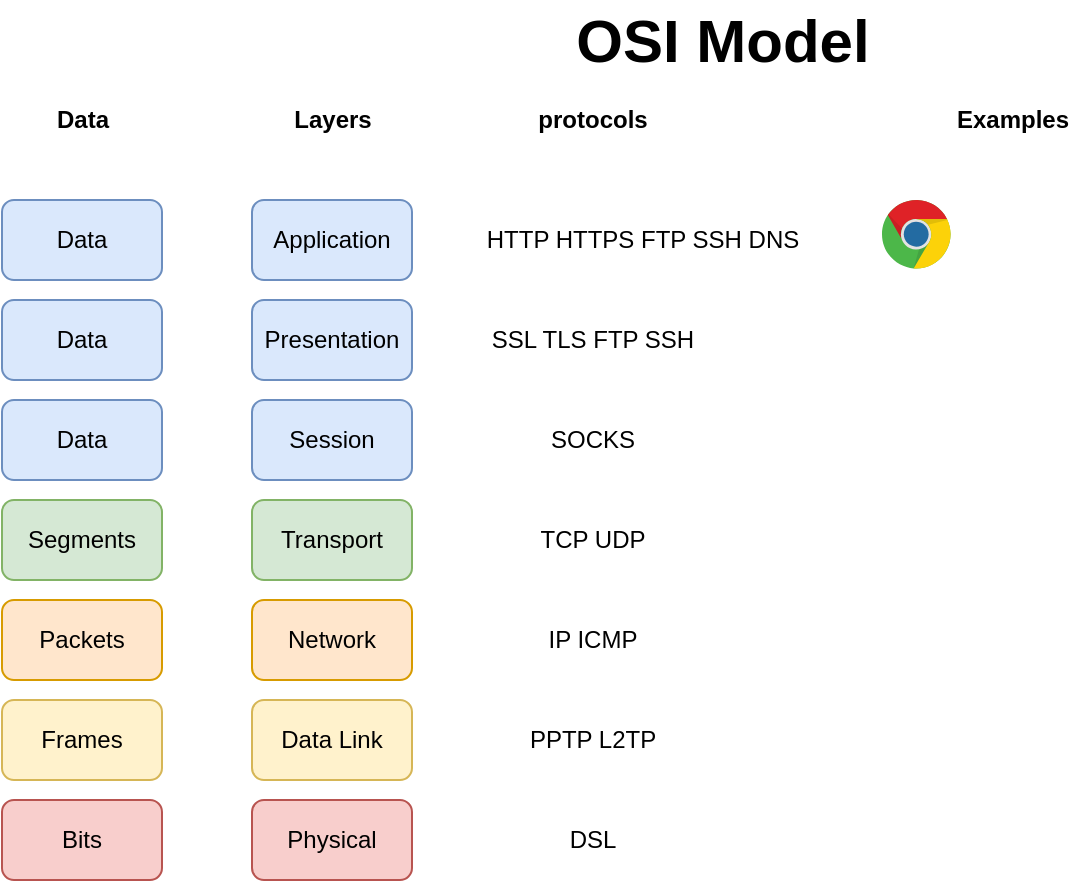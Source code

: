 <mxfile version="14.7.3" type="github" pages="3">
  <diagram id="UkxiJdt2NRUedwLi81Pg" name="OSI Model">
    <mxGraphModel dx="778" dy="656" grid="1" gridSize="10" guides="1" tooltips="1" connect="1" arrows="1" fold="1" page="1" pageScale="1" pageWidth="1169" pageHeight="827" math="0" shadow="0">
      <root>
        <mxCell id="0" />
        <mxCell id="1" parent="0" />
        <mxCell id="5qPlOilD5NjzbFHRHYGb-1" value="Application" style="rounded=1;whiteSpace=wrap;html=1;fillColor=#dae8fc;strokeColor=#6c8ebf;" vertex="1" parent="1">
          <mxGeometry x="165" y="200" width="80" height="40" as="geometry" />
        </mxCell>
        <mxCell id="5qPlOilD5NjzbFHRHYGb-2" value="OSI Model" style="text;html=1;align=center;verticalAlign=middle;resizable=0;points=[];autosize=1;strokeColor=none;fontStyle=1;fontSize=30;" vertex="1" parent="1">
          <mxGeometry x="320" y="100" width="160" height="40" as="geometry" />
        </mxCell>
        <mxCell id="5qPlOilD5NjzbFHRHYGb-4" value="Presentation" style="rounded=1;whiteSpace=wrap;html=1;fillColor=#dae8fc;strokeColor=#6c8ebf;" vertex="1" parent="1">
          <mxGeometry x="165" y="250" width="80" height="40" as="geometry" />
        </mxCell>
        <mxCell id="5qPlOilD5NjzbFHRHYGb-5" value="Session" style="rounded=1;whiteSpace=wrap;html=1;fillColor=#dae8fc;strokeColor=#6c8ebf;" vertex="1" parent="1">
          <mxGeometry x="165" y="300" width="80" height="40" as="geometry" />
        </mxCell>
        <mxCell id="5qPlOilD5NjzbFHRHYGb-6" value="Transport" style="rounded=1;whiteSpace=wrap;html=1;fillColor=#d5e8d4;strokeColor=#82b366;" vertex="1" parent="1">
          <mxGeometry x="165" y="350" width="80" height="40" as="geometry" />
        </mxCell>
        <mxCell id="5qPlOilD5NjzbFHRHYGb-11" value="Layers" style="text;html=1;align=center;verticalAlign=middle;resizable=0;points=[];autosize=1;strokeColor=none;fontStyle=1" vertex="1" parent="1">
          <mxGeometry x="180" y="150" width="50" height="20" as="geometry" />
        </mxCell>
        <mxCell id="5qPlOilD5NjzbFHRHYGb-12" value="protocols" style="text;html=1;align=center;verticalAlign=middle;resizable=0;points=[];autosize=1;strokeColor=none;fontStyle=1" vertex="1" parent="1">
          <mxGeometry x="300" y="150" width="70" height="20" as="geometry" />
        </mxCell>
        <mxCell id="xBwSew2uJr8vD8J762Kp-2" value="Network" style="rounded=1;whiteSpace=wrap;html=1;fillColor=#ffe6cc;strokeColor=#d79b00;" vertex="1" parent="1">
          <mxGeometry x="165" y="400" width="80" height="40" as="geometry" />
        </mxCell>
        <mxCell id="xBwSew2uJr8vD8J762Kp-3" value="Data Link" style="rounded=1;whiteSpace=wrap;html=1;fillColor=#fff2cc;strokeColor=#d6b656;" vertex="1" parent="1">
          <mxGeometry x="165" y="450" width="80" height="40" as="geometry" />
        </mxCell>
        <mxCell id="xBwSew2uJr8vD8J762Kp-4" value="Physical" style="rounded=1;whiteSpace=wrap;html=1;fillColor=#f8cecc;strokeColor=#b85450;" vertex="1" parent="1">
          <mxGeometry x="165" y="500" width="80" height="40" as="geometry" />
        </mxCell>
        <mxCell id="9LNiIG7rBEWkjeyOaXjr-3" value="HTTP HTTPS FTP SSH DNS" style="text;html=1;align=center;verticalAlign=middle;resizable=0;points=[];autosize=1;strokeColor=none;fontStyle=0" vertex="1" parent="1">
          <mxGeometry x="275" y="210" width="170" height="20" as="geometry" />
        </mxCell>
        <mxCell id="9LNiIG7rBEWkjeyOaXjr-4" value="SSL TLS FTP SSH" style="text;html=1;align=center;verticalAlign=middle;resizable=0;points=[];autosize=1;strokeColor=none;fontStyle=0" vertex="1" parent="1">
          <mxGeometry x="275" y="260" width="120" height="20" as="geometry" />
        </mxCell>
        <mxCell id="9LNiIG7rBEWkjeyOaXjr-5" value="TCP UDP" style="text;html=1;align=center;verticalAlign=middle;resizable=0;points=[];autosize=1;strokeColor=none;fontStyle=0" vertex="1" parent="1">
          <mxGeometry x="300" y="360" width="70" height="20" as="geometry" />
        </mxCell>
        <mxCell id="9LNiIG7rBEWkjeyOaXjr-6" value="IP ICMP" style="text;html=1;align=center;verticalAlign=middle;resizable=0;points=[];autosize=1;strokeColor=none;fontStyle=0" vertex="1" parent="1">
          <mxGeometry x="305" y="410" width="60" height="20" as="geometry" />
        </mxCell>
        <mxCell id="9LNiIG7rBEWkjeyOaXjr-7" value="PPTP L2TP" style="text;html=1;align=center;verticalAlign=middle;resizable=0;points=[];autosize=1;strokeColor=none;fontStyle=0" vertex="1" parent="1">
          <mxGeometry x="295" y="460" width="80" height="20" as="geometry" />
        </mxCell>
        <mxCell id="S5NC5MFzi6fvD86x6c-8-2" value="SOCKS" style="text;html=1;align=center;verticalAlign=middle;resizable=0;points=[];autosize=1;strokeColor=none;fontStyle=0" vertex="1" parent="1">
          <mxGeometry x="305" y="310" width="60" height="20" as="geometry" />
        </mxCell>
        <mxCell id="S5NC5MFzi6fvD86x6c-8-3" value="DSL" style="text;html=1;align=center;verticalAlign=middle;resizable=0;points=[];autosize=1;strokeColor=none;fontStyle=0" vertex="1" parent="1">
          <mxGeometry x="315" y="510" width="40" height="20" as="geometry" />
        </mxCell>
        <mxCell id="S5NC5MFzi6fvD86x6c-8-4" value="Data" style="text;html=1;align=center;verticalAlign=middle;resizable=0;points=[];autosize=1;strokeColor=none;fontStyle=1" vertex="1" parent="1">
          <mxGeometry x="60" y="150" width="40" height="20" as="geometry" />
        </mxCell>
        <mxCell id="S5NC5MFzi6fvD86x6c-8-6" value="Data" style="rounded=1;whiteSpace=wrap;html=1;fillColor=#dae8fc;strokeColor=#6c8ebf;" vertex="1" parent="1">
          <mxGeometry x="40" y="200" width="80" height="40" as="geometry" />
        </mxCell>
        <mxCell id="S5NC5MFzi6fvD86x6c-8-7" value="Data" style="rounded=1;whiteSpace=wrap;html=1;fillColor=#dae8fc;strokeColor=#6c8ebf;" vertex="1" parent="1">
          <mxGeometry x="40" y="250" width="80" height="40" as="geometry" />
        </mxCell>
        <mxCell id="S5NC5MFzi6fvD86x6c-8-8" value="Data" style="rounded=1;whiteSpace=wrap;html=1;fillColor=#dae8fc;strokeColor=#6c8ebf;" vertex="1" parent="1">
          <mxGeometry x="40" y="300" width="80" height="40" as="geometry" />
        </mxCell>
        <mxCell id="S5NC5MFzi6fvD86x6c-8-9" value="Segments" style="rounded=1;whiteSpace=wrap;html=1;fillColor=#d5e8d4;strokeColor=#82b366;" vertex="1" parent="1">
          <mxGeometry x="40" y="350" width="80" height="40" as="geometry" />
        </mxCell>
        <mxCell id="S5NC5MFzi6fvD86x6c-8-10" value="Packets" style="rounded=1;whiteSpace=wrap;html=1;fillColor=#ffe6cc;strokeColor=#d79b00;" vertex="1" parent="1">
          <mxGeometry x="40" y="400" width="80" height="40" as="geometry" />
        </mxCell>
        <mxCell id="S5NC5MFzi6fvD86x6c-8-11" value="Frames" style="rounded=1;whiteSpace=wrap;html=1;fillColor=#fff2cc;strokeColor=#d6b656;" vertex="1" parent="1">
          <mxGeometry x="40" y="450" width="80" height="40" as="geometry" />
        </mxCell>
        <mxCell id="S5NC5MFzi6fvD86x6c-8-12" value="Bits" style="rounded=1;whiteSpace=wrap;html=1;fillColor=#f8cecc;strokeColor=#b85450;" vertex="1" parent="1">
          <mxGeometry x="40" y="500" width="80" height="40" as="geometry" />
        </mxCell>
        <mxCell id="S5NC5MFzi6fvD86x6c-8-13" value="" style="dashed=0;outlineConnect=0;html=1;align=center;labelPosition=center;verticalLabelPosition=bottom;verticalAlign=top;shape=mxgraph.weblogos.chrome;fontSize=30;" vertex="1" parent="1">
          <mxGeometry x="480" y="200" width="34.72" height="35" as="geometry" />
        </mxCell>
        <mxCell id="S5NC5MFzi6fvD86x6c-8-15" value="Examples" style="text;html=1;align=center;verticalAlign=middle;resizable=0;points=[];autosize=1;strokeColor=none;fontStyle=1" vertex="1" parent="1">
          <mxGeometry x="510" y="150" width="70" height="20" as="geometry" />
        </mxCell>
      </root>
    </mxGraphModel>
  </diagram>
  <diagram name="Copy of TCP/IP Layers" id="kNe85L2JYUK7L5BkZNcy">
    <mxGraphModel dx="585" dy="658" grid="1" gridSize="10" guides="1" tooltips="1" connect="1" arrows="1" fold="1" page="1" pageScale="1" pageWidth="1169" pageHeight="827" math="0" shadow="0">
      <root>
        <mxCell id="fDYe6205L-hTC-RLT1e5-0" />
        <mxCell id="fDYe6205L-hTC-RLT1e5-1" parent="fDYe6205L-hTC-RLT1e5-0" />
        <mxCell id="fDYe6205L-hTC-RLT1e5-2" value="" style="rounded=0;whiteSpace=wrap;html=1;fillColor=#dae8fc;strokeColor=#6c8ebf;" vertex="1" parent="fDYe6205L-hTC-RLT1e5-1">
          <mxGeometry x="420" y="180" width="120" height="320" as="geometry" />
        </mxCell>
        <mxCell id="fDYe6205L-hTC-RLT1e5-3" value="" style="rounded=0;whiteSpace=wrap;html=1;fillColor=#dae8fc;strokeColor=#6c8ebf;" vertex="1" parent="fDYe6205L-hTC-RLT1e5-1">
          <mxGeometry x="260" y="180" width="120" height="320" as="geometry" />
        </mxCell>
        <mxCell id="fDYe6205L-hTC-RLT1e5-4" style="edgeStyle=orthogonalEdgeStyle;rounded=0;orthogonalLoop=1;jettySize=auto;html=1;startArrow=classic;startFill=1;" edge="1" parent="fDYe6205L-hTC-RLT1e5-1" source="fDYe6205L-hTC-RLT1e5-5" target="fDYe6205L-hTC-RLT1e5-8">
          <mxGeometry relative="1" as="geometry" />
        </mxCell>
        <mxCell id="fDYe6205L-hTC-RLT1e5-5" value="HTTP" style="rounded=1;whiteSpace=wrap;html=1;fillColor=#d5e8d4;strokeColor=#82b366;" vertex="1" parent="fDYe6205L-hTC-RLT1e5-1">
          <mxGeometry x="280" y="200" width="80" height="40" as="geometry" />
        </mxCell>
        <mxCell id="fDYe6205L-hTC-RLT1e5-6" value="TCP/IP Layers" style="text;html=1;align=center;verticalAlign=middle;resizable=0;points=[];autosize=1;strokeColor=none;fontStyle=1;fontSize=30;" vertex="1" parent="fDYe6205L-hTC-RLT1e5-1">
          <mxGeometry x="290" y="100" width="220" height="40" as="geometry" />
        </mxCell>
        <mxCell id="fDYe6205L-hTC-RLT1e5-7" style="edgeStyle=orthogonalEdgeStyle;rounded=0;orthogonalLoop=1;jettySize=auto;html=1;entryX=0.5;entryY=0;entryDx=0;entryDy=0;endArrow=classic;endFill=1;startArrow=classic;startFill=1;" edge="1" parent="fDYe6205L-hTC-RLT1e5-1" source="fDYe6205L-hTC-RLT1e5-8" target="fDYe6205L-hTC-RLT1e5-10">
          <mxGeometry relative="1" as="geometry" />
        </mxCell>
        <mxCell id="fDYe6205L-hTC-RLT1e5-8" value="TCP" style="rounded=1;whiteSpace=wrap;html=1;fillColor=#d5e8d4;strokeColor=#82b366;" vertex="1" parent="fDYe6205L-hTC-RLT1e5-1">
          <mxGeometry x="280" y="280" width="80" height="40" as="geometry" />
        </mxCell>
        <mxCell id="fDYe6205L-hTC-RLT1e5-9" style="edgeStyle=orthogonalEdgeStyle;rounded=0;orthogonalLoop=1;jettySize=auto;html=1;entryX=0.5;entryY=0;entryDx=0;entryDy=0;startArrow=classic;startFill=1;" edge="1" parent="fDYe6205L-hTC-RLT1e5-1" source="fDYe6205L-hTC-RLT1e5-10" target="fDYe6205L-hTC-RLT1e5-12">
          <mxGeometry relative="1" as="geometry" />
        </mxCell>
        <mxCell id="fDYe6205L-hTC-RLT1e5-10" value="IP" style="rounded=1;whiteSpace=wrap;html=1;fillColor=#d5e8d4;strokeColor=#82b366;" vertex="1" parent="fDYe6205L-hTC-RLT1e5-1">
          <mxGeometry x="280" y="360" width="80" height="40" as="geometry" />
        </mxCell>
        <mxCell id="fDYe6205L-hTC-RLT1e5-11" style="edgeStyle=orthogonalEdgeStyle;rounded=0;orthogonalLoop=1;jettySize=auto;html=1;entryX=0.5;entryY=1;entryDx=0;entryDy=0;startArrow=classic;startFill=1;" edge="1" parent="fDYe6205L-hTC-RLT1e5-1" source="fDYe6205L-hTC-RLT1e5-12" target="fDYe6205L-hTC-RLT1e5-26">
          <mxGeometry relative="1" as="geometry">
            <Array as="points">
              <mxPoint x="320" y="520" />
              <mxPoint x="480" y="520" />
            </Array>
          </mxGeometry>
        </mxCell>
        <mxCell id="fDYe6205L-hTC-RLT1e5-12" value="Network" style="rounded=1;whiteSpace=wrap;html=1;fillColor=#d5e8d4;strokeColor=#82b366;" vertex="1" parent="fDYe6205L-hTC-RLT1e5-1">
          <mxGeometry x="280" y="440" width="80" height="40" as="geometry" />
        </mxCell>
        <mxCell id="fDYe6205L-hTC-RLT1e5-13" value="Application" style="text;html=1;align=center;verticalAlign=middle;resizable=0;points=[];autosize=1;strokeColor=none;" vertex="1" parent="fDYe6205L-hTC-RLT1e5-1">
          <mxGeometry x="170" y="210" width="70" height="20" as="geometry" />
        </mxCell>
        <mxCell id="fDYe6205L-hTC-RLT1e5-14" value="Transport" style="text;html=1;align=center;verticalAlign=middle;resizable=0;points=[];autosize=1;strokeColor=none;" vertex="1" parent="fDYe6205L-hTC-RLT1e5-1">
          <mxGeometry x="170" y="290" width="70" height="20" as="geometry" />
        </mxCell>
        <mxCell id="fDYe6205L-hTC-RLT1e5-15" value="Internet" style="text;html=1;align=center;verticalAlign=middle;resizable=0;points=[];autosize=1;strokeColor=none;" vertex="1" parent="fDYe6205L-hTC-RLT1e5-1">
          <mxGeometry x="175" y="370" width="60" height="20" as="geometry" />
        </mxCell>
        <mxCell id="fDYe6205L-hTC-RLT1e5-16" value="Link" style="text;html=1;align=center;verticalAlign=middle;resizable=0;points=[];autosize=1;strokeColor=none;" vertex="1" parent="fDYe6205L-hTC-RLT1e5-1">
          <mxGeometry x="185" y="450" width="40" height="20" as="geometry" />
        </mxCell>
        <mxCell id="fDYe6205L-hTC-RLT1e5-17" value="Layers" style="text;html=1;align=center;verticalAlign=middle;resizable=0;points=[];autosize=1;strokeColor=none;fontStyle=1" vertex="1" parent="fDYe6205L-hTC-RLT1e5-1">
          <mxGeometry x="180" y="150" width="50" height="20" as="geometry" />
        </mxCell>
        <mxCell id="fDYe6205L-hTC-RLT1e5-18" value="Client" style="text;html=1;align=center;verticalAlign=middle;resizable=0;points=[];autosize=1;strokeColor=none;fontStyle=1" vertex="1" parent="fDYe6205L-hTC-RLT1e5-1">
          <mxGeometry x="295" y="150" width="50" height="20" as="geometry" />
        </mxCell>
        <mxCell id="fDYe6205L-hTC-RLT1e5-19" value="Server" style="text;html=1;align=center;verticalAlign=middle;resizable=0;points=[];autosize=1;strokeColor=none;fontStyle=1" vertex="1" parent="fDYe6205L-hTC-RLT1e5-1">
          <mxGeometry x="455" y="150" width="50" height="20" as="geometry" />
        </mxCell>
        <mxCell id="fDYe6205L-hTC-RLT1e5-20" style="edgeStyle=orthogonalEdgeStyle;rounded=0;orthogonalLoop=1;jettySize=auto;html=1;startArrow=classic;startFill=1;" edge="1" parent="fDYe6205L-hTC-RLT1e5-1" source="fDYe6205L-hTC-RLT1e5-21" target="fDYe6205L-hTC-RLT1e5-23">
          <mxGeometry relative="1" as="geometry" />
        </mxCell>
        <mxCell id="fDYe6205L-hTC-RLT1e5-21" value="HTTP" style="rounded=1;whiteSpace=wrap;html=1;fillColor=#d5e8d4;strokeColor=#82b366;" vertex="1" parent="fDYe6205L-hTC-RLT1e5-1">
          <mxGeometry x="440" y="200" width="80" height="40" as="geometry" />
        </mxCell>
        <mxCell id="fDYe6205L-hTC-RLT1e5-22" style="edgeStyle=orthogonalEdgeStyle;rounded=0;orthogonalLoop=1;jettySize=auto;html=1;entryX=0.5;entryY=0;entryDx=0;entryDy=0;startArrow=classic;startFill=1;" edge="1" parent="fDYe6205L-hTC-RLT1e5-1" source="fDYe6205L-hTC-RLT1e5-23" target="fDYe6205L-hTC-RLT1e5-25">
          <mxGeometry relative="1" as="geometry" />
        </mxCell>
        <mxCell id="fDYe6205L-hTC-RLT1e5-23" value="TCP" style="rounded=1;whiteSpace=wrap;html=1;fillColor=#d5e8d4;strokeColor=#82b366;" vertex="1" parent="fDYe6205L-hTC-RLT1e5-1">
          <mxGeometry x="440" y="280" width="80" height="40" as="geometry" />
        </mxCell>
        <mxCell id="fDYe6205L-hTC-RLT1e5-24" style="edgeStyle=orthogonalEdgeStyle;rounded=0;orthogonalLoop=1;jettySize=auto;html=1;entryX=0.5;entryY=0;entryDx=0;entryDy=0;startArrow=classic;startFill=1;" edge="1" parent="fDYe6205L-hTC-RLT1e5-1" source="fDYe6205L-hTC-RLT1e5-25" target="fDYe6205L-hTC-RLT1e5-26">
          <mxGeometry relative="1" as="geometry" />
        </mxCell>
        <mxCell id="fDYe6205L-hTC-RLT1e5-25" value="IP" style="rounded=1;whiteSpace=wrap;html=1;fillColor=#d5e8d4;strokeColor=#82b366;" vertex="1" parent="fDYe6205L-hTC-RLT1e5-1">
          <mxGeometry x="440" y="360" width="80" height="40" as="geometry" />
        </mxCell>
        <mxCell id="fDYe6205L-hTC-RLT1e5-26" value="Network" style="rounded=1;whiteSpace=wrap;html=1;fillColor=#d5e8d4;strokeColor=#82b366;" vertex="1" parent="fDYe6205L-hTC-RLT1e5-1">
          <mxGeometry x="440" y="440" width="80" height="40" as="geometry" />
        </mxCell>
      </root>
    </mxGraphModel>
  </diagram>
  <diagram name="TCP/IP Data Encapsulate" id="tw4IERQANpylSQjljVNS">
    <mxGraphModel dx="346" dy="658" grid="1" gridSize="10" guides="1" tooltips="1" connect="1" arrows="1" fold="1" page="1" pageScale="1" pageWidth="1169" pageHeight="827" math="0" shadow="0">
      <root>
        <mxCell id="ZIKiGdOt5rATfsqMbnO5-0" />
        <mxCell id="ZIKiGdOt5rATfsqMbnO5-1" parent="ZIKiGdOt5rATfsqMbnO5-0" />
        <mxCell id="ZIKiGdOt5rATfsqMbnO5-2" value="" style="rounded=0;whiteSpace=wrap;html=1;fillColor=#dae8fc;strokeColor=#6c8ebf;" vertex="1" parent="ZIKiGdOt5rATfsqMbnO5-1">
          <mxGeometry x="420" y="180" width="120" height="320" as="geometry" />
        </mxCell>
        <mxCell id="ZIKiGdOt5rATfsqMbnO5-3" value="" style="rounded=0;whiteSpace=wrap;html=1;fillColor=#dae8fc;strokeColor=#6c8ebf;" vertex="1" parent="ZIKiGdOt5rATfsqMbnO5-1">
          <mxGeometry x="260" y="180" width="120" height="320" as="geometry" />
        </mxCell>
        <mxCell id="ZIKiGdOt5rATfsqMbnO5-4" style="edgeStyle=orthogonalEdgeStyle;rounded=0;orthogonalLoop=1;jettySize=auto;html=1;startArrow=classic;startFill=1;" edge="1" parent="ZIKiGdOt5rATfsqMbnO5-1" source="ZIKiGdOt5rATfsqMbnO5-5" target="ZIKiGdOt5rATfsqMbnO5-8">
          <mxGeometry relative="1" as="geometry" />
        </mxCell>
        <mxCell id="ZIKiGdOt5rATfsqMbnO5-5" value="HTTP" style="rounded=1;whiteSpace=wrap;html=1;fillColor=#d5e8d4;strokeColor=#82b366;" vertex="1" parent="ZIKiGdOt5rATfsqMbnO5-1">
          <mxGeometry x="280" y="200" width="80" height="40" as="geometry" />
        </mxCell>
        <mxCell id="ZIKiGdOt5rATfsqMbnO5-6" value="TCP/IP Data Encapsulate" style="text;html=1;align=center;verticalAlign=middle;resizable=0;points=[];autosize=1;strokeColor=none;fontStyle=1;fontSize=30;" vertex="1" parent="ZIKiGdOt5rATfsqMbnO5-1">
          <mxGeometry x="215" y="100" width="370" height="40" as="geometry" />
        </mxCell>
        <mxCell id="ZIKiGdOt5rATfsqMbnO5-7" style="edgeStyle=orthogonalEdgeStyle;rounded=0;orthogonalLoop=1;jettySize=auto;html=1;entryX=0.5;entryY=0;entryDx=0;entryDy=0;endArrow=classic;endFill=1;startArrow=classic;startFill=1;" edge="1" parent="ZIKiGdOt5rATfsqMbnO5-1" source="ZIKiGdOt5rATfsqMbnO5-8" target="ZIKiGdOt5rATfsqMbnO5-10">
          <mxGeometry relative="1" as="geometry" />
        </mxCell>
        <mxCell id="ZIKiGdOt5rATfsqMbnO5-8" value="TCP" style="rounded=1;whiteSpace=wrap;html=1;fillColor=#d5e8d4;strokeColor=#82b366;" vertex="1" parent="ZIKiGdOt5rATfsqMbnO5-1">
          <mxGeometry x="280" y="280" width="80" height="40" as="geometry" />
        </mxCell>
        <mxCell id="ZIKiGdOt5rATfsqMbnO5-9" style="edgeStyle=orthogonalEdgeStyle;rounded=0;orthogonalLoop=1;jettySize=auto;html=1;entryX=0.5;entryY=0;entryDx=0;entryDy=0;startArrow=classic;startFill=1;" edge="1" parent="ZIKiGdOt5rATfsqMbnO5-1" source="ZIKiGdOt5rATfsqMbnO5-10" target="ZIKiGdOt5rATfsqMbnO5-12">
          <mxGeometry relative="1" as="geometry" />
        </mxCell>
        <mxCell id="ZIKiGdOt5rATfsqMbnO5-10" value="IP" style="rounded=1;whiteSpace=wrap;html=1;fillColor=#d5e8d4;strokeColor=#82b366;" vertex="1" parent="ZIKiGdOt5rATfsqMbnO5-1">
          <mxGeometry x="280" y="360" width="80" height="40" as="geometry" />
        </mxCell>
        <mxCell id="ZIKiGdOt5rATfsqMbnO5-11" style="edgeStyle=orthogonalEdgeStyle;rounded=0;orthogonalLoop=1;jettySize=auto;html=1;entryX=0.5;entryY=1;entryDx=0;entryDy=0;startArrow=classic;startFill=1;" edge="1" parent="ZIKiGdOt5rATfsqMbnO5-1" source="ZIKiGdOt5rATfsqMbnO5-12" target="ZIKiGdOt5rATfsqMbnO5-26">
          <mxGeometry relative="1" as="geometry">
            <Array as="points">
              <mxPoint x="320" y="520" />
              <mxPoint x="480" y="520" />
            </Array>
          </mxGeometry>
        </mxCell>
        <mxCell id="ZIKiGdOt5rATfsqMbnO5-12" value="Network" style="rounded=1;whiteSpace=wrap;html=1;fillColor=#d5e8d4;strokeColor=#82b366;" vertex="1" parent="ZIKiGdOt5rATfsqMbnO5-1">
          <mxGeometry x="280" y="440" width="80" height="40" as="geometry" />
        </mxCell>
        <mxCell id="ZIKiGdOt5rATfsqMbnO5-13" value="Application" style="text;html=1;align=center;verticalAlign=middle;resizable=0;points=[];autosize=1;strokeColor=none;" vertex="1" parent="ZIKiGdOt5rATfsqMbnO5-1">
          <mxGeometry x="170" y="210" width="70" height="20" as="geometry" />
        </mxCell>
        <mxCell id="ZIKiGdOt5rATfsqMbnO5-14" value="Transport" style="text;html=1;align=center;verticalAlign=middle;resizable=0;points=[];autosize=1;strokeColor=none;" vertex="1" parent="ZIKiGdOt5rATfsqMbnO5-1">
          <mxGeometry x="170" y="290" width="70" height="20" as="geometry" />
        </mxCell>
        <mxCell id="ZIKiGdOt5rATfsqMbnO5-15" value="Internet" style="text;html=1;align=center;verticalAlign=middle;resizable=0;points=[];autosize=1;strokeColor=none;" vertex="1" parent="ZIKiGdOt5rATfsqMbnO5-1">
          <mxGeometry x="175" y="370" width="60" height="20" as="geometry" />
        </mxCell>
        <mxCell id="ZIKiGdOt5rATfsqMbnO5-16" value="Link" style="text;html=1;align=center;verticalAlign=middle;resizable=0;points=[];autosize=1;strokeColor=none;" vertex="1" parent="ZIKiGdOt5rATfsqMbnO5-1">
          <mxGeometry x="185" y="450" width="40" height="20" as="geometry" />
        </mxCell>
        <mxCell id="ZIKiGdOt5rATfsqMbnO5-17" value="Layers" style="text;html=1;align=center;verticalAlign=middle;resizable=0;points=[];autosize=1;strokeColor=none;fontStyle=1" vertex="1" parent="ZIKiGdOt5rATfsqMbnO5-1">
          <mxGeometry x="180" y="150" width="50" height="20" as="geometry" />
        </mxCell>
        <mxCell id="ZIKiGdOt5rATfsqMbnO5-18" value="Client" style="text;html=1;align=center;verticalAlign=middle;resizable=0;points=[];autosize=1;strokeColor=none;fontStyle=1" vertex="1" parent="ZIKiGdOt5rATfsqMbnO5-1">
          <mxGeometry x="295" y="150" width="50" height="20" as="geometry" />
        </mxCell>
        <mxCell id="ZIKiGdOt5rATfsqMbnO5-19" value="Server" style="text;html=1;align=center;verticalAlign=middle;resizable=0;points=[];autosize=1;strokeColor=none;fontStyle=1" vertex="1" parent="ZIKiGdOt5rATfsqMbnO5-1">
          <mxGeometry x="455" y="150" width="50" height="20" as="geometry" />
        </mxCell>
        <mxCell id="ZIKiGdOt5rATfsqMbnO5-20" style="edgeStyle=orthogonalEdgeStyle;rounded=0;orthogonalLoop=1;jettySize=auto;html=1;startArrow=classic;startFill=1;" edge="1" parent="ZIKiGdOt5rATfsqMbnO5-1" source="ZIKiGdOt5rATfsqMbnO5-21" target="ZIKiGdOt5rATfsqMbnO5-23">
          <mxGeometry relative="1" as="geometry" />
        </mxCell>
        <mxCell id="ZIKiGdOt5rATfsqMbnO5-21" value="HTTP" style="rounded=1;whiteSpace=wrap;html=1;fillColor=#d5e8d4;strokeColor=#82b366;" vertex="1" parent="ZIKiGdOt5rATfsqMbnO5-1">
          <mxGeometry x="440" y="200" width="80" height="40" as="geometry" />
        </mxCell>
        <mxCell id="ZIKiGdOt5rATfsqMbnO5-22" style="edgeStyle=orthogonalEdgeStyle;rounded=0;orthogonalLoop=1;jettySize=auto;html=1;entryX=0.5;entryY=0;entryDx=0;entryDy=0;startArrow=classic;startFill=1;" edge="1" parent="ZIKiGdOt5rATfsqMbnO5-1" source="ZIKiGdOt5rATfsqMbnO5-23" target="ZIKiGdOt5rATfsqMbnO5-25">
          <mxGeometry relative="1" as="geometry" />
        </mxCell>
        <mxCell id="ZIKiGdOt5rATfsqMbnO5-23" value="TCP" style="rounded=1;whiteSpace=wrap;html=1;fillColor=#d5e8d4;strokeColor=#82b366;" vertex="1" parent="ZIKiGdOt5rATfsqMbnO5-1">
          <mxGeometry x="440" y="280" width="80" height="40" as="geometry" />
        </mxCell>
        <mxCell id="ZIKiGdOt5rATfsqMbnO5-24" style="edgeStyle=orthogonalEdgeStyle;rounded=0;orthogonalLoop=1;jettySize=auto;html=1;entryX=0.5;entryY=0;entryDx=0;entryDy=0;startArrow=classic;startFill=1;" edge="1" parent="ZIKiGdOt5rATfsqMbnO5-1" source="ZIKiGdOt5rATfsqMbnO5-25" target="ZIKiGdOt5rATfsqMbnO5-26">
          <mxGeometry relative="1" as="geometry" />
        </mxCell>
        <mxCell id="ZIKiGdOt5rATfsqMbnO5-25" value="IP" style="rounded=1;whiteSpace=wrap;html=1;fillColor=#d5e8d4;strokeColor=#82b366;" vertex="1" parent="ZIKiGdOt5rATfsqMbnO5-1">
          <mxGeometry x="440" y="360" width="80" height="40" as="geometry" />
        </mxCell>
        <mxCell id="ZIKiGdOt5rATfsqMbnO5-26" value="Network" style="rounded=1;whiteSpace=wrap;html=1;fillColor=#d5e8d4;strokeColor=#82b366;" vertex="1" parent="ZIKiGdOt5rATfsqMbnO5-1">
          <mxGeometry x="440" y="440" width="80" height="40" as="geometry" />
        </mxCell>
      </root>
    </mxGraphModel>
  </diagram>
</mxfile>
